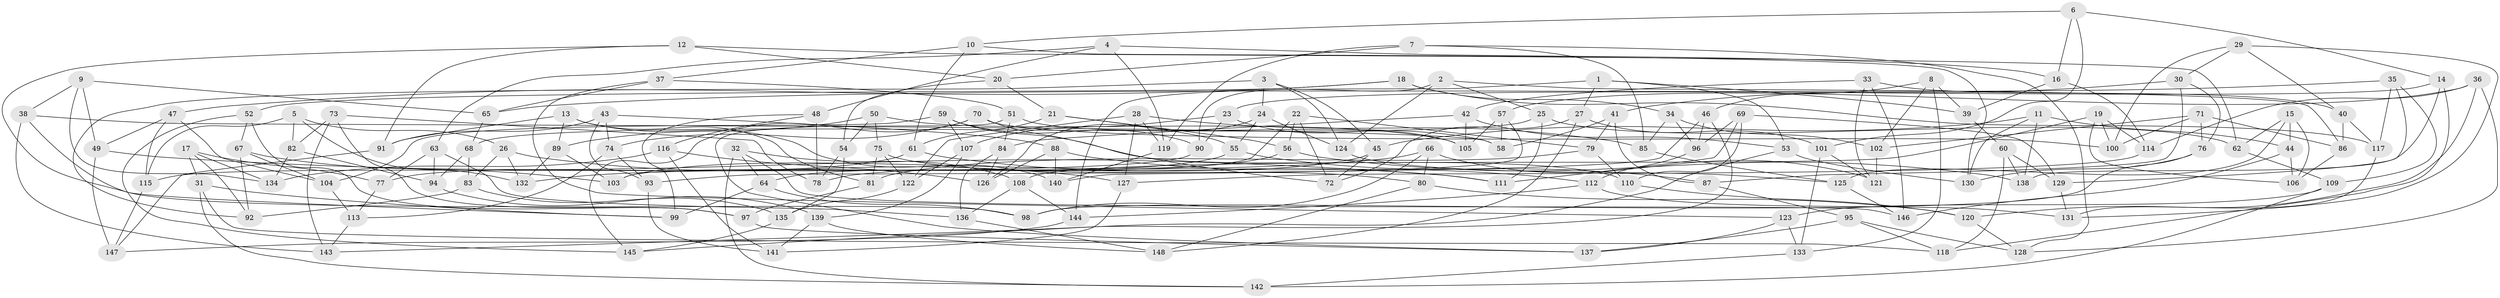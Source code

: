 // Generated by graph-tools (version 1.1) at 2025/11/02/27/25 16:11:48]
// undirected, 148 vertices, 296 edges
graph export_dot {
graph [start="1"]
  node [color=gray90,style=filled];
  1;
  2;
  3;
  4;
  5;
  6;
  7;
  8;
  9;
  10;
  11;
  12;
  13;
  14;
  15;
  16;
  17;
  18;
  19;
  20;
  21;
  22;
  23;
  24;
  25;
  26;
  27;
  28;
  29;
  30;
  31;
  32;
  33;
  34;
  35;
  36;
  37;
  38;
  39;
  40;
  41;
  42;
  43;
  44;
  45;
  46;
  47;
  48;
  49;
  50;
  51;
  52;
  53;
  54;
  55;
  56;
  57;
  58;
  59;
  60;
  61;
  62;
  63;
  64;
  65;
  66;
  67;
  68;
  69;
  70;
  71;
  72;
  73;
  74;
  75;
  76;
  77;
  78;
  79;
  80;
  81;
  82;
  83;
  84;
  85;
  86;
  87;
  88;
  89;
  90;
  91;
  92;
  93;
  94;
  95;
  96;
  97;
  98;
  99;
  100;
  101;
  102;
  103;
  104;
  105;
  106;
  107;
  108;
  109;
  110;
  111;
  112;
  113;
  114;
  115;
  116;
  117;
  118;
  119;
  120;
  121;
  122;
  123;
  124;
  125;
  126;
  127;
  128;
  129;
  130;
  131;
  132;
  133;
  134;
  135;
  136;
  137;
  138;
  139;
  140;
  141;
  142;
  143;
  144;
  145;
  146;
  147;
  148;
  1 -- 53;
  1 -- 144;
  1 -- 39;
  1 -- 27;
  2 -- 124;
  2 -- 90;
  2 -- 25;
  2 -- 86;
  3 -- 124;
  3 -- 45;
  3 -- 92;
  3 -- 24;
  4 -- 119;
  4 -- 16;
  4 -- 48;
  4 -- 63;
  5 -- 82;
  5 -- 132;
  5 -- 115;
  5 -- 26;
  6 -- 10;
  6 -- 16;
  6 -- 14;
  6 -- 101;
  7 -- 85;
  7 -- 128;
  7 -- 20;
  7 -- 119;
  8 -- 133;
  8 -- 102;
  8 -- 39;
  8 -- 46;
  9 -- 49;
  9 -- 134;
  9 -- 65;
  9 -- 38;
  10 -- 61;
  10 -- 37;
  10 -- 130;
  11 -- 45;
  11 -- 130;
  11 -- 138;
  11 -- 44;
  12 -- 62;
  12 -- 91;
  12 -- 98;
  12 -- 20;
  13 -- 81;
  13 -- 140;
  13 -- 89;
  13 -- 91;
  14 -- 23;
  14 -- 138;
  14 -- 118;
  15 -- 125;
  15 -- 44;
  15 -- 62;
  15 -- 106;
  16 -- 39;
  16 -- 114;
  17 -- 31;
  17 -- 134;
  17 -- 92;
  17 -- 77;
  18 -- 47;
  18 -- 117;
  18 -- 52;
  18 -- 34;
  19 -- 114;
  19 -- 100;
  19 -- 108;
  19 -- 106;
  20 -- 21;
  20 -- 54;
  21 -- 55;
  21 -- 56;
  21 -- 61;
  22 -- 56;
  22 -- 72;
  22 -- 79;
  22 -- 103;
  23 -- 90;
  23 -- 107;
  23 -- 105;
  24 -- 126;
  24 -- 124;
  24 -- 55;
  25 -- 62;
  25 -- 68;
  25 -- 111;
  26 -- 83;
  26 -- 132;
  26 -- 127;
  27 -- 72;
  27 -- 148;
  27 -- 101;
  28 -- 119;
  28 -- 127;
  28 -- 122;
  28 -- 85;
  29 -- 30;
  29 -- 40;
  29 -- 131;
  29 -- 100;
  30 -- 41;
  30 -- 76;
  30 -- 87;
  31 -- 142;
  31 -- 99;
  31 -- 118;
  32 -- 142;
  32 -- 64;
  32 -- 146;
  32 -- 108;
  33 -- 146;
  33 -- 42;
  33 -- 121;
  33 -- 40;
  34 -- 96;
  34 -- 102;
  34 -- 85;
  35 -- 109;
  35 -- 65;
  35 -- 129;
  35 -- 117;
  36 -- 128;
  36 -- 114;
  36 -- 120;
  36 -- 57;
  37 -- 65;
  37 -- 123;
  37 -- 51;
  38 -- 99;
  38 -- 58;
  38 -- 143;
  39 -- 60;
  40 -- 117;
  40 -- 86;
  41 -- 79;
  41 -- 87;
  41 -- 58;
  42 -- 53;
  42 -- 105;
  42 -- 84;
  43 -- 91;
  43 -- 88;
  43 -- 93;
  43 -- 74;
  44 -- 146;
  44 -- 106;
  45 -- 72;
  45 -- 78;
  46 -- 145;
  46 -- 96;
  46 -- 93;
  47 -- 115;
  47 -- 49;
  47 -- 104;
  48 -- 116;
  48 -- 99;
  48 -- 78;
  49 -- 111;
  49 -- 147;
  50 -- 54;
  50 -- 105;
  50 -- 89;
  50 -- 75;
  51 -- 137;
  51 -- 84;
  51 -- 58;
  52 -- 145;
  52 -- 97;
  52 -- 67;
  53 -- 130;
  53 -- 143;
  54 -- 135;
  54 -- 78;
  55 -- 64;
  55 -- 87;
  56 -- 138;
  56 -- 103;
  57 -- 105;
  57 -- 58;
  57 -- 140;
  59 -- 90;
  59 -- 104;
  59 -- 107;
  59 -- 110;
  60 -- 129;
  60 -- 118;
  60 -- 138;
  61 -- 111;
  61 -- 77;
  62 -- 109;
  63 -- 136;
  63 -- 94;
  63 -- 77;
  64 -- 99;
  64 -- 98;
  65 -- 68;
  66 -- 121;
  66 -- 132;
  66 -- 80;
  66 -- 98;
  67 -- 92;
  67 -- 104;
  67 -- 103;
  68 -- 83;
  68 -- 94;
  69 -- 111;
  69 -- 129;
  69 -- 96;
  69 -- 110;
  70 -- 100;
  70 -- 145;
  70 -- 74;
  70 -- 72;
  71 -- 86;
  71 -- 76;
  71 -- 102;
  71 -- 100;
  73 -- 143;
  73 -- 78;
  73 -- 97;
  73 -- 82;
  74 -- 93;
  74 -- 113;
  75 -- 81;
  75 -- 80;
  75 -- 122;
  76 -- 98;
  76 -- 130;
  77 -- 113;
  79 -- 81;
  79 -- 110;
  80 -- 120;
  80 -- 148;
  81 -- 97;
  82 -- 134;
  82 -- 94;
  83 -- 92;
  83 -- 135;
  84 -- 126;
  84 -- 136;
  85 -- 125;
  86 -- 106;
  87 -- 95;
  88 -- 126;
  88 -- 140;
  88 -- 112;
  89 -- 103;
  89 -- 132;
  90 -- 115;
  91 -- 147;
  93 -- 141;
  94 -- 139;
  95 -- 137;
  95 -- 118;
  95 -- 128;
  96 -- 112;
  97 -- 137;
  101 -- 121;
  101 -- 133;
  102 -- 121;
  104 -- 113;
  107 -- 122;
  107 -- 139;
  108 -- 144;
  108 -- 136;
  109 -- 142;
  109 -- 123;
  110 -- 120;
  112 -- 144;
  112 -- 131;
  113 -- 143;
  114 -- 127;
  115 -- 147;
  116 -- 134;
  116 -- 141;
  116 -- 126;
  117 -- 131;
  119 -- 140;
  120 -- 128;
  122 -- 135;
  123 -- 133;
  123 -- 137;
  124 -- 125;
  125 -- 146;
  127 -- 141;
  129 -- 131;
  133 -- 142;
  135 -- 145;
  136 -- 148;
  139 -- 141;
  139 -- 148;
  144 -- 147;
}
